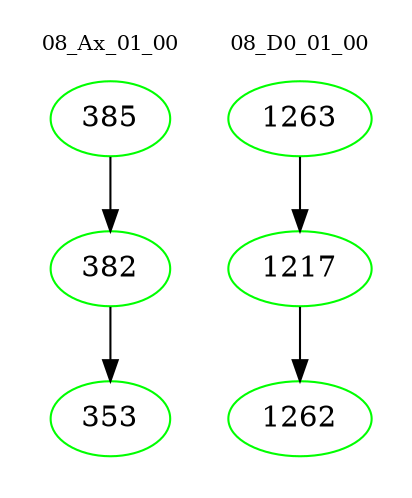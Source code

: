 digraph{
subgraph cluster_0 {
color = white
label = "08_Ax_01_00";
fontsize=10;
T0_385 [label="385", color="green"]
T0_385 -> T0_382 [color="black"]
T0_382 [label="382", color="green"]
T0_382 -> T0_353 [color="black"]
T0_353 [label="353", color="green"]
}
subgraph cluster_1 {
color = white
label = "08_D0_01_00";
fontsize=10;
T1_1263 [label="1263", color="green"]
T1_1263 -> T1_1217 [color="black"]
T1_1217 [label="1217", color="green"]
T1_1217 -> T1_1262 [color="black"]
T1_1262 [label="1262", color="green"]
}
}
